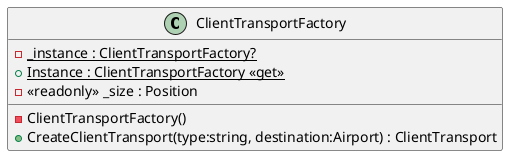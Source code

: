 @startuml
class ClientTransportFactory {
    - {static} _instance : ClientTransportFactory?
    + {static} Instance : ClientTransportFactory <<get>>
    - <<readonly>> _size : Position
    - ClientTransportFactory()
    + CreateClientTransport(type:string, destination:Airport) : ClientTransport
}
@enduml
